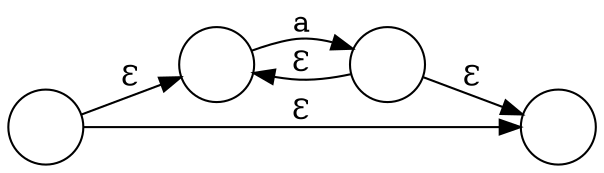 digraph G {
    rankdir = LR;
    node[shape = circle];
    node1[label = " "];
    node3[label = " "];
    node2[label = " "];
    node4[label = " "];
    
    
    node1 -> node2 [label = Ɛ] ;
    node2 -> node3 [label = a] ;
    node3 -> node4 [label = Ɛ] ;
    node3 -> node2 [lhead = node2, ltail = node3, label = Ɛ] ;
    node1 -> node4 [label = Ɛ] ;
}
